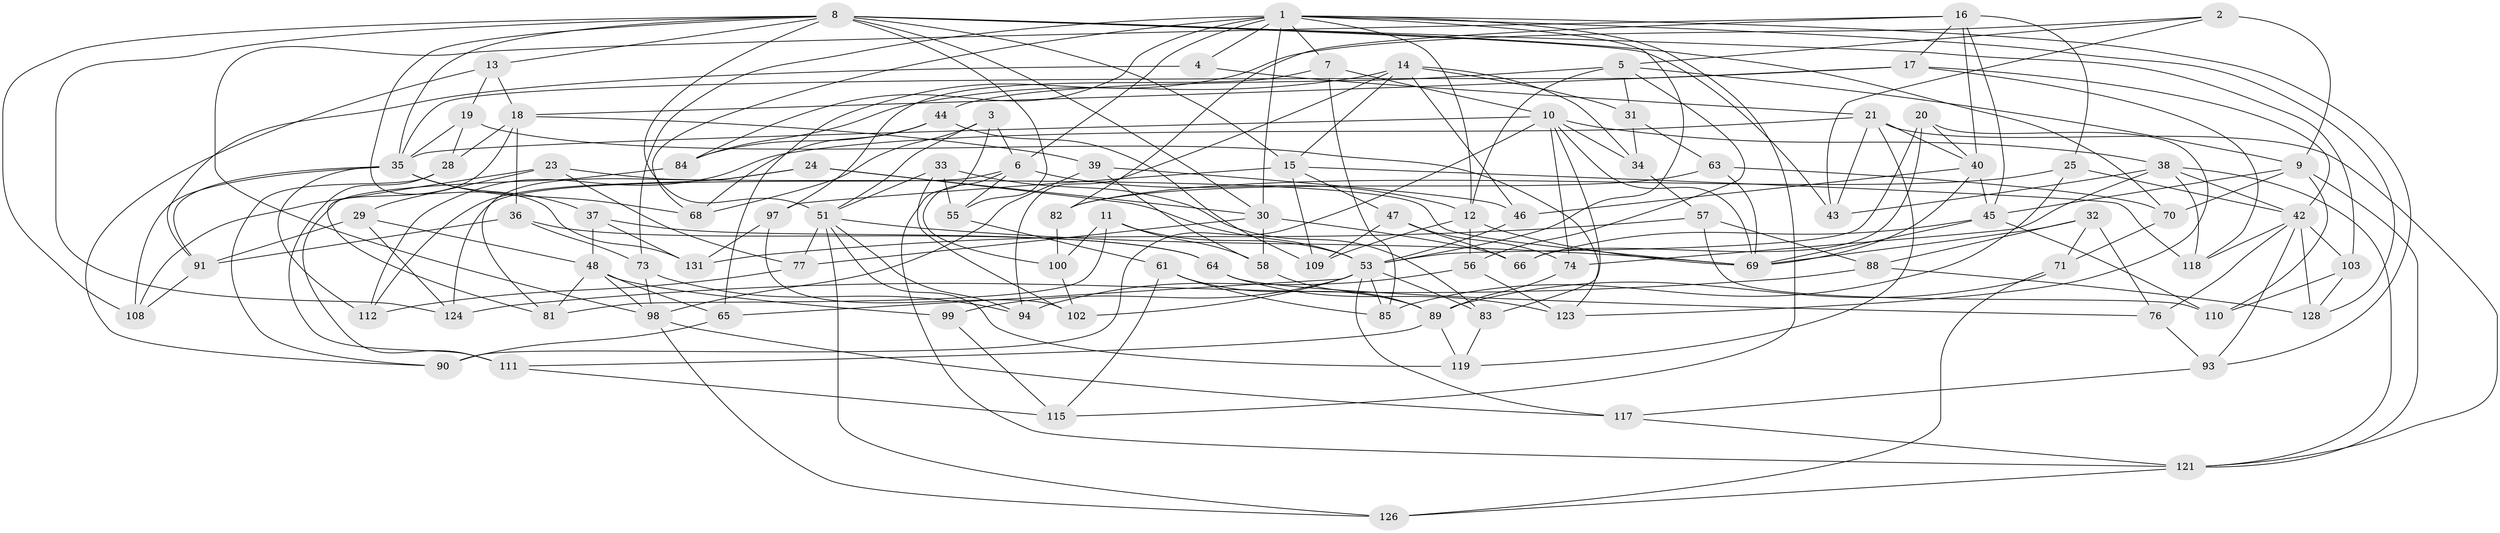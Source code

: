 // original degree distribution, {4: 1.0}
// Generated by graph-tools (version 1.1) at 2025/20/03/04/25 18:20:46]
// undirected, 95 vertices, 229 edges
graph export_dot {
graph [start="1"]
  node [color=gray90,style=filled];
  1 [super="+59+79"];
  2;
  3;
  4;
  5 [super="+92"];
  6 [super="+129"];
  7;
  8 [super="+22+107+27"];
  9 [super="+133"];
  10 [super="+26+113"];
  11;
  12 [super="+95"];
  13;
  14 [super="+122"];
  15 [super="+137"];
  16 [super="+60"];
  17 [super="+96"];
  18 [super="+62"];
  19;
  20;
  21 [super="+135"];
  23;
  24;
  25;
  28;
  29;
  30 [super="+50"];
  31;
  32;
  33;
  34;
  35 [super="+72+41"];
  36;
  37;
  38 [super="+87"];
  39;
  40 [super="+75"];
  42 [super="+132+80"];
  43;
  44;
  45 [super="+134"];
  46;
  47;
  48 [super="+127"];
  51 [super="+101+52"];
  53 [super="+67+54+86"];
  55;
  56;
  57;
  58;
  61;
  63;
  64;
  65;
  66;
  68;
  69 [super="+116+120"];
  70;
  71;
  73;
  74;
  76;
  77;
  81;
  82;
  83;
  84;
  85;
  88;
  89 [super="+105"];
  90;
  91 [super="+114"];
  93;
  94;
  97;
  98 [super="+106"];
  99;
  100;
  102;
  103;
  108;
  109;
  110;
  111;
  112;
  115;
  117;
  118;
  119;
  121 [super="+125"];
  123;
  124;
  126;
  128;
  131;
  1 -- 73;
  1 -- 6;
  1 -- 4;
  1 -- 53;
  1 -- 84;
  1 -- 68;
  1 -- 93;
  1 -- 128;
  1 -- 115;
  1 -- 7;
  1 -- 30;
  1 -- 12;
  2 -- 65;
  2 -- 43;
  2 -- 5;
  2 -- 9;
  3 -- 68;
  3 -- 6;
  3 -- 121;
  3 -- 51;
  4 -- 91 [weight=2];
  4 -- 21;
  5 -- 56;
  5 -- 9;
  5 -- 44;
  5 -- 31;
  5 -- 12;
  6 -- 100;
  6 -- 55;
  6 -- 124;
  6 -- 12;
  7 -- 85;
  7 -- 10;
  7 -- 97;
  8 -- 15;
  8 -- 35;
  8 -- 70;
  8 -- 103;
  8 -- 108;
  8 -- 13;
  8 -- 43;
  8 -- 131;
  8 -- 55;
  8 -- 51;
  8 -- 124;
  8 -- 30;
  9 -- 110;
  9 -- 45;
  9 -- 121;
  9 -- 70;
  10 -- 34;
  10 -- 69;
  10 -- 90;
  10 -- 74;
  10 -- 83;
  10 -- 38;
  10 -- 35;
  11 -- 81;
  11 -- 58;
  11 -- 100;
  11 -- 53;
  12 -- 56;
  12 -- 109;
  12 -- 69;
  13 -- 90;
  13 -- 19;
  13 -- 18;
  14 -- 84;
  14 -- 34;
  14 -- 94;
  14 -- 46;
  14 -- 15;
  14 -- 31;
  15 -- 47;
  15 -- 97;
  15 -- 109;
  15 -- 118;
  16 -- 25;
  16 -- 45;
  16 -- 40;
  16 -- 82;
  16 -- 98;
  16 -- 17;
  17 -- 118;
  17 -- 35 [weight=2];
  17 -- 18;
  17 -- 42;
  18 -- 39;
  18 -- 28;
  18 -- 81;
  18 -- 36;
  19 -- 28;
  19 -- 123;
  19 -- 35;
  20 -- 123;
  20 -- 66;
  20 -- 53;
  20 -- 40;
  21 -- 43;
  21 -- 112;
  21 -- 119;
  21 -- 121;
  21 -- 40;
  23 -- 29;
  23 -- 108;
  23 -- 77;
  23 -- 69;
  24 -- 81;
  24 -- 112;
  24 -- 53;
  24 -- 30;
  25 -- 85;
  25 -- 82;
  25 -- 42;
  28 -- 111;
  28 -- 90;
  29 -- 91;
  29 -- 124;
  29 -- 48;
  30 -- 66;
  30 -- 77;
  30 -- 58;
  31 -- 63;
  31 -- 34;
  32 -- 76;
  32 -- 69;
  32 -- 71;
  32 -- 88;
  33 -- 83;
  33 -- 55;
  33 -- 102;
  33 -- 51;
  34 -- 57;
  35 -- 108;
  35 -- 91;
  35 -- 112;
  35 -- 68;
  35 -- 37;
  36 -- 73;
  36 -- 64;
  36 -- 91;
  37 -- 64;
  37 -- 131;
  37 -- 48;
  38 -- 43;
  38 -- 74;
  38 -- 121;
  38 -- 42;
  38 -- 118;
  39 -- 46;
  39 -- 58;
  39 -- 98;
  40 -- 46;
  40 -- 69;
  40 -- 45;
  42 -- 128;
  42 -- 93;
  42 -- 118;
  42 -- 76;
  42 -- 103;
  44 -- 84;
  44 -- 68;
  44 -- 109;
  45 -- 69;
  45 -- 66;
  45 -- 110;
  46 -- 53;
  47 -- 74;
  47 -- 66;
  47 -- 109;
  48 -- 99;
  48 -- 98;
  48 -- 65;
  48 -- 81;
  51 -- 126;
  51 -- 69;
  51 -- 94;
  51 -- 119;
  51 -- 77;
  53 -- 85;
  53 -- 83;
  53 -- 99 [weight=2];
  53 -- 102;
  53 -- 65;
  53 -- 117;
  55 -- 61;
  56 -- 123;
  56 -- 94;
  57 -- 131;
  57 -- 88;
  57 -- 110;
  58 -- 89;
  61 -- 85;
  61 -- 115;
  61 -- 89;
  63 -- 70;
  63 -- 82;
  63 -- 69;
  64 -- 123;
  64 -- 76;
  65 -- 90;
  70 -- 71;
  71 -- 126;
  71 -- 89;
  73 -- 94;
  73 -- 98;
  74 -- 89;
  76 -- 93;
  77 -- 112;
  82 -- 100;
  83 -- 119;
  84 -- 111;
  88 -- 124;
  88 -- 128;
  89 -- 111;
  89 -- 119;
  91 -- 108;
  93 -- 117;
  97 -- 102;
  97 -- 131;
  98 -- 126;
  98 -- 117;
  99 -- 115;
  100 -- 102;
  103 -- 110;
  103 -- 128;
  111 -- 115;
  117 -- 121;
  121 -- 126;
}
